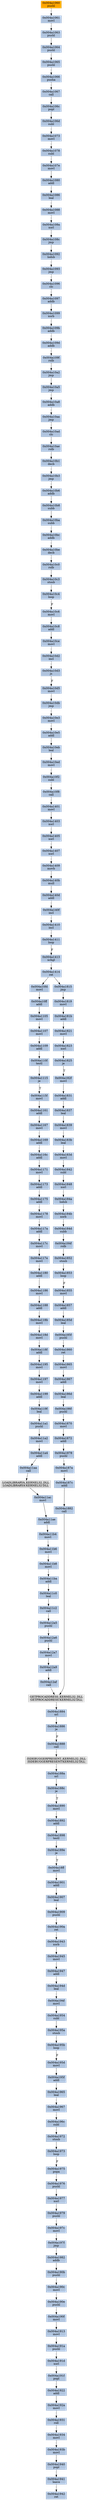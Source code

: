 strict digraph G {
	graph [bgcolor=transparent,
		name=G
	];
	node [color=lightsteelblue,
		fillcolor=lightsteelblue,
		shape=rectangle,
		style=filled
	];
	"0x004a190f"	[label="0x004a190f
movl"];
	"0x004a1913"	[label="0x004a1913
movl"];
	"0x004a190f" -> "0x004a1913"	[color="#000000"];
	"0x004a118d"	[label="0x004a118d
movl"];
	"0x004a118f"	[label="0x004a118f
addl"];
	"0x004a118d" -> "0x004a118f"	[color="#000000"];
	"0x004a197c"	[label="0x004a197c
movl"];
	"0x004a197f"	[label="0x004a197f
jmp"];
	"0x004a197c" -> "0x004a197f"	[color="#000000"];
	"0x004a194d"	[label="0x004a194d
leal"];
	"0x004a194f"	[label="0x004a194f
movl"];
	"0x004a194d" -> "0x004a194f"	[color="#000000"];
	"0x004a1410"	[label="0x004a1410
incl"];
	"0x004a1411"	[label="0x004a1411
loop"];
	"0x004a1410" -> "0x004a1411"	[color="#000000"];
	"0x004a190c"	[label="0x004a190c
movl"];
	"0x004a190e"	[label="0x004a190e
pushl"];
	"0x004a190c" -> "0x004a190e"	[color="#000000"];
	"0x004a12af"	[label="0x004a12af
call"];
	GETPROCADDRESS_KERNEL32_DLL	[color=lightgrey,
		fillcolor=lightgrey,
		label="GETPROCADDRESS_KERNEL32_DLL
GETPROCADDRESS-KERNEL32-DLL"];
	"0x004a12af" -> GETPROCADDRESS_KERNEL32_DLL	[color="#000000"];
	"0x004a1407"	[label="0x004a1407
xorl"];
	"0x004a1409"	[label="0x004a1409
movb"];
	"0x004a1407" -> "0x004a1409"	[color="#000000"];
	"0x004a1073"	[label="0x004a1073
movl"];
	"0x004a1078"	[label="0x004a1078
subl"];
	"0x004a1073" -> "0x004a1078"	[color="#000000"];
	"0x004a10ba"	[label="0x004a10ba
subb"];
	"0x004a10bc"	[label="0x004a10bc
addb"];
	"0x004a10ba" -> "0x004a10bc"	[color="#000000"];
	"0x004a191a"	[label="0x004a191a
pushl"];
	"0x004a191d"	[label="0x004a191d
xorl"];
	"0x004a191a" -> "0x004a191d"	[color="#000000"];
	"0x004a195b"	[label="0x004a195b
loop"];
	"0x004a195d"	[label="0x004a195d
movl"];
	"0x004a195b" -> "0x004a195d"	[color="#000000",
		label=F];
	"0x004a1942"	[label="0x004a1942
ret"];
	"0x004a185f"	[label="0x004a185f
pushl"];
	"0x004a1860"	[label="0x004a1860
ret"];
	"0x004a185f" -> "0x004a1860"	[color="#000000"];
	"0x004a1401"	[label="0x004a1401
movl"];
	"0x004a1403"	[label="0x004a1403
xorl"];
	"0x004a1401" -> "0x004a1403"	[color="#000000"];
	"0x004a1901"	[label="0x004a1901
addl"];
	"0x004a1907"	[label="0x004a1907
leal"];
	"0x004a1901" -> "0x004a1907"	[color="#000000"];
	"0x004a1413"	[label="0x004a1413
xchgl"];
	"0x004a1414"	[label="0x004a1414
ret"];
	"0x004a1413" -> "0x004a1414"	[color="#000000"];
	"0x004a1945"	[label="0x004a1945
movl"];
	"0x004a1947"	[label="0x004a1947
addl"];
	"0x004a1945" -> "0x004a1947"	[color="#000000"];
	"0x004a1892"	[label="0x004a1892
addl"];
	"0x004a1898"	[label="0x004a1898
testl"];
	"0x004a1892" -> "0x004a1898"	[color="#000000"];
	"0x004a1411" -> "0x004a1413"	[color="#000000",
		label=F];
	"0x004a1405"	[label="0x004a1405
xorl"];
	"0x004a1403" -> "0x004a1405"	[color="#000000"];
	"0x004a10be"	[label="0x004a10be
decb"];
	"0x004a10bc" -> "0x004a10be"	[color="#000000"];
	"0x004a140f"	[label="0x004a140f
incl"];
	"0x004a140f" -> "0x004a1410"	[color="#000000"];
	"0x004a1870"	[label="0x004a1870
movl"];
	"0x004a1872"	[label="0x004a1872
addl"];
	"0x004a1870" -> "0x004a1872"	[color="#000000"];
	"0x004a1884"	[label="0x004a1884
orl"];
	GETPROCADDRESS_KERNEL32_DLL -> "0x004a1884"	[color="#000000"];
	"0x004a1096"	[label="0x004a1096
clc"];
	"0x004a1097"	[label="0x004a1097
addb"];
	"0x004a1096" -> "0x004a1097"	[color="#000000"];
	"0x004a1188"	[label="0x004a1188
addl"];
	"0x004a118b"	[label="0x004a118b
movl"];
	"0x004a1188" -> "0x004a118b"	[color="#000000"];
	"0x004a10a2"	[label="0x004a10a2
jmp"];
	"0x004a10a5"	[label="0x004a10a5
jmp"];
	"0x004a10a2" -> "0x004a10a5"	[color="#000000"];
	"0x004a1842"	[label="0x004a1842
subl"];
	"0x004a1848"	[label="0x004a1848
xorl"];
	"0x004a1842" -> "0x004a1848"	[color="#000000"];
	"0x004a11b4"	[label="0x004a11b4
movl"];
	"0x004a11b6"	[label="0x004a11b6
movl"];
	"0x004a11b4" -> "0x004a11b6"	[color="#000000"];
	"0x004a1180"	[label="0x004a1180
addl"];
	"0x004a1186"	[label="0x004a1186
movl"];
	"0x004a1180" -> "0x004a1186"	[color="#000000"];
	"0x004a10c4"	[label="0x004a10c4
loop"];
	"0x004a10c6"	[label="0x004a10c6
movl"];
	"0x004a10c4" -> "0x004a10c6"	[color="#000000",
		label=F];
	"0x004a190b"	[label="0x004a190b
pushl"];
	"0x004a190b" -> "0x004a190c"	[color="#000000"];
	"0x004a10e3"	[label="0x004a10e3
movl"];
	"0x004a10e5"	[label="0x004a10e5
addl"];
	"0x004a10e3" -> "0x004a10e5"	[color="#000000"];
	"0x004a1195"	[label="0x004a1195
movl"];
	"0x004a118f" -> "0x004a1195"	[color="#000000"];
	"0x004a189e"	[label="0x004a189e
je"];
	"0x004a1898" -> "0x004a189e"	[color="#000000"];
	"0x004a10f8"	[label="0x004a10f8
call"];
	"0x004a10f8" -> "0x004a1401"	[color="#000000"];
	"0x004a1941"	[label="0x004a1941
leave"];
	"0x004a1941" -> "0x004a1942"	[color="#000000"];
	"0x004a192a"	[label="0x004a192a
movl"];
	"0x004a1931"	[label="0x004a1931
roll"];
	"0x004a192a" -> "0x004a1931"	[color="#000000"];
	"0x004a1063"	[label="0x004a1063
pushl"];
	"0x004a1064"	[label="0x004a1064
pushl"];
	"0x004a1063" -> "0x004a1064"	[color="#000000"];
	"0x004a140b"	[label="0x004a140b
mull"];
	"0x004a140d"	[label="0x004a140d
addl"];
	"0x004a140b" -> "0x004a140d"	[color="#000000"];
	"0x004a1099"	[label="0x004a1099
xorb"];
	"0x004a109b"	[label="0x004a109b
addb"];
	"0x004a1099" -> "0x004a109b"	[color="#000000"];
	"0x004a1171"	[label="0x004a1171
movl"];
	"0x004a1173"	[label="0x004a1173
addl"];
	"0x004a1171" -> "0x004a1173"	[color="#000000"];
	"0x004a10eb"	[label="0x004a10eb
leal"];
	"0x004a10ed"	[label="0x004a10ed
movl"];
	"0x004a10eb" -> "0x004a10ed"	[color="#000000"];
	"0x004a190a"	[label="0x004a190a
ret"];
	"0x004a1943"	[label="0x004a1943
xorb"];
	"0x004a190a" -> "0x004a1943"	[color="#000000"];
	"0x004a1821"	[label="0x004a1821
movl"];
	"0x004a1823"	[label="0x004a1823
xorl"];
	"0x004a1821" -> "0x004a1823"	[color="#000000"];
	"0x004a117a"	[label="0x004a117a
addl"];
	"0x004a117c"	[label="0x004a117c
movl"];
	"0x004a117a" -> "0x004a117c"	[color="#000000"];
	"0x004a186d"	[label="0x004a186d
leal"];
	"0x004a186f"	[label="0x004a186f
pushl"];
	"0x004a186d" -> "0x004a186f"	[color="#000000"];
	"0x004a1865"	[label="0x004a1865
movl"];
	"0x004a1867"	[label="0x004a1867
addl"];
	"0x004a1865" -> "0x004a1867"	[color="#000000"];
	"0x004a109f"	[label="0x004a109f
rolb"];
	"0x004a109f" -> "0x004a10a2"	[color="#000000"];
	"0x004a1831"	[label="0x004a1831
addl"];
	"0x004a1837"	[label="0x004a1837
leal"];
	"0x004a1831" -> "0x004a1837"	[color="#000000"];
	"0x004a1972"	[label="0x004a1972
stosb"];
	"0x004a1973"	[label="0x004a1973
loop"];
	"0x004a1972" -> "0x004a1973"	[color="#000000"];
	"0x004a10c8"	[label="0x004a10c8
addl"];
	"0x004a10c6" -> "0x004a10c8"	[color="#000000"];
	"0x004a10e5" -> "0x004a10eb"	[color="#000000"];
	"0x004a1080"	[label="0x004a1080
addl"];
	"0x004a1086"	[label="0x004a1086
leal"];
	"0x004a1080" -> "0x004a1086"	[color="#000000"];
	"0x004a109d"	[label="0x004a109d
addb"];
	"0x004a109b" -> "0x004a109d"	[color="#000000"];
	"0x004a1979"	[label="0x004a1979
pushl"];
	"0x004a1979" -> "0x004a197c"	[color="#000000"];
	"0x004a18ff"	[label="0x004a18ff
movl"];
	"0x004a189e" -> "0x004a18ff"	[color="#000000",
		label=T];
	"0x004a1178"	[label="0x004a1178
movl"];
	"0x004a1178" -> "0x004a117a"	[color="#000000"];
	"0x004a1169"	[label="0x004a1169
addl"];
	"0x004a116c"	[label="0x004a116c
addl"];
	"0x004a1169" -> "0x004a116c"	[color="#000000"];
	"0x004a10ae"	[label="0x004a10ae
rolb"];
	"0x004a10b1"	[label="0x004a10b1
decb"];
	"0x004a10ae" -> "0x004a10b1"	[color="#000000"];
	"0x004a11a2"	[label="0x004a11a2
movl"];
	"0x004a11a4"	[label="0x004a11a4
addl"];
	"0x004a11a2" -> "0x004a11a4"	[color="#000000"];
	"0x004a195f"	[label="0x004a195f
addl"];
	"0x004a1965"	[label="0x004a1965
leal"];
	"0x004a195f" -> "0x004a1965"	[color="#000000"];
	"0x004a1860" -> "0x004a1865"	[color="#000000"];
	"0x004a1161"	[label="0x004a1161
addl"];
	"0x004a1167"	[label="0x004a1167
movl"];
	"0x004a1161" -> "0x004a1167"	[color="#000000"];
	"0x004a1105"	[label="0x004a1105
movl"];
	"0x004a1107"	[label="0x004a1107
movl"];
	"0x004a1105" -> "0x004a1107"	[color="#000000"];
	"0x004a10aa"	[label="0x004a10aa
jmp"];
	"0x004a10ad"	[label="0x004a10ad
clc"];
	"0x004a10aa" -> "0x004a10ad"	[color="#000000"];
	"0x004a11b8"	[label="0x004a11b8
movl"];
	"0x004a11ba"	[label="0x004a11ba
addl"];
	"0x004a11b8" -> "0x004a11ba"	[color="#000000"];
	"0x004a119f"	[label="0x004a119f
leal"];
	"0x004a11a1"	[label="0x004a11a1
pushl"];
	"0x004a119f" -> "0x004a11a1"	[color="#000000"];
	"0x004a10b3"	[label="0x004a10b3
jmp"];
	"0x004a10b1" -> "0x004a10b3"	[color="#000000"];
	"0x004a108c"	[label="0x004a108c
jmp"];
	"0x004a1092"	[label="0x004a1092
lodsb"];
	"0x004a108c" -> "0x004a1092"	[color="#000000"];
	"0x004a1878"	[label="0x004a1878
pushl"];
	"0x004a1872" -> "0x004a1878"	[color="#000000"];
	"0x004a117e"	[label="0x004a117e
movl"];
	"0x004a117e" -> "0x004a1180"	[color="#000000"];
	"0x004a10b6"	[label="0x004a10b6
addb"];
	"0x004a10b8"	[label="0x004a10b8
subb"];
	"0x004a10b6" -> "0x004a10b8"	[color="#000000"];
	"0x004a1060"	[color=lightgrey,
		fillcolor=orange,
		label="0x004a1060
pushl"];
	"0x004a1061"	[label="0x004a1061
movl"];
	"0x004a1060" -> "0x004a1061"	[color="#000000"];
	"0x004a191f"	[label="0x004a191f
popl"];
	"0x004a191d" -> "0x004a191f"	[color="#000000"];
	"0x004a1197"	[label="0x004a1197
movl"];
	"0x004a1195" -> "0x004a1197"	[color="#000000"];
	"0x004a10d5"	[label="0x004a10d5
movl"];
	"0x004a10db"	[label="0x004a10db
jmp"];
	"0x004a10d5" -> "0x004a10db"	[color="#000000"];
	"0x004a1853"	[label="0x004a1853
loop"];
	"0x004a1855"	[label="0x004a1855
movl"];
	"0x004a1853" -> "0x004a1855"	[color="#000000",
		label=F];
	"0x004a1982"	[label="0x004a1982
addb"];
	"0x004a197f" -> "0x004a1982"	[color="#000000"];
	"0x004a181b"	[label="0x004a181b
addl"];
	"0x004a181b" -> "0x004a1821"	[color="#000000"];
	"0x004a184d"	[label="0x004a184d
subb"];
	"0x004a184f"	[label="0x004a184f
rolb"];
	"0x004a184d" -> "0x004a184f"	[color="#000000"];
	"0x004a195a"	[label="0x004a195a
stosb"];
	"0x004a195a" -> "0x004a195b"	[color="#000000"];
	"0x004a10ce"	[label="0x004a10ce
movl"];
	"0x004a10d2"	[label="0x004a10d2
incl"];
	"0x004a10ce" -> "0x004a10d2"	[color="#000000"];
	"0x004a10db" -> "0x004a10e3"	[color="#000000"];
	"0x004a1093"	[label="0x004a1093
jmp"];
	"0x004a1093" -> "0x004a1096"	[color="#000000"];
	"0x004a1867" -> "0x004a186d"	[color="#000000"];
	"0x004a1109"	[label="0x004a1109
addl"];
	"0x004a110f"	[label="0x004a110f
testl"];
	"0x004a1109" -> "0x004a110f"	[color="#000000"];
	"0x004a193b"	[label="0x004a193b
movl"];
	"0x004a1940"	[label="0x004a1940
popl"];
	"0x004a193b" -> "0x004a1940"	[color="#000000"];
	"0x004a1954"	[label="0x004a1954
subl"];
	"0x004a1954" -> "0x004a195a"	[color="#000000"];
	"0x004a10f2"	[label="0x004a10f2
subl"];
	"0x004a10ed" -> "0x004a10f2"	[color="#000000"];
	"0x004a1066"	[label="0x004a1066
pusha"];
	"0x004a1067"	[label="0x004a1067
call"];
	"0x004a1066" -> "0x004a1067"	[color="#000000"];
	"0x004a1167" -> "0x004a1169"	[color="#000000"];
	"0x004a11ae"	[label="0x004a11ae
addl"];
	"0x004a11ae" -> "0x004a11b4"	[color="#000000"];
	"0x004a12a9"	[label="0x004a12a9
addl"];
	"0x004a12a9" -> "0x004a12af"	[color="#000000"];
	"0x004a109d" -> "0x004a109f"	[color="#000000"];
	"0x004a117c" -> "0x004a117e"	[color="#000000"];
	"0x004a1097" -> "0x004a1099"	[color="#000000"];
	"0x004a11aa"	[label="0x004a11aa
call"];
	"0x004a11a4" -> "0x004a11aa"	[color="#000000"];
	"0x004a108a"	[label="0x004a108a
xorl"];
	"0x004a108a" -> "0x004a108c"	[color="#000000"];
	"0x004a10a8"	[label="0x004a10a8
addb"];
	"0x004a10a5" -> "0x004a10a8"	[color="#000000"];
	"0x004a1839"	[label="0x004a1839
movl"];
	"0x004a183b"	[label="0x004a183b
leal"];
	"0x004a1839" -> "0x004a183b"	[color="#000000"];
	"0x004a1837" -> "0x004a1839"	[color="#000000"];
	LOADLIBRARYA_KERNEL32_DLL	[color=lightgrey,
		fillcolor=lightgrey,
		label="LOADLIBRARYA_KERNEL32_DLL
LOADLIBRARYA-KERNEL32-DLL"];
	"0x004a11aa" -> LOADLIBRARYA_KERNEL32_DLL	[color="#000000"];
	"0x004a1088"	[label="0x004a1088
movl"];
	"0x004a1086" -> "0x004a1088"	[color="#000000"];
	"0x004a1088" -> "0x004a108a"	[color="#000000"];
	"0x004a1065"	[label="0x004a1065
pushl"];
	"0x004a1064" -> "0x004a1065"	[color="#000000"];
	"0x004a185d"	[label="0x004a185d
leal"];
	"0x004a185d" -> "0x004a185f"	[color="#000000"];
	"0x004a1934"	[label="0x004a1934
movl"];
	"0x004a1931" -> "0x004a1934"	[color="#000000"];
	"0x004a1819"	[label="0x004a1819
movl"];
	"0x004a1819" -> "0x004a181b"	[color="#000000"];
	"0x004a11b6" -> "0x004a11b8"	[color="#000000"];
	"0x004a1943" -> "0x004a1945"	[color="#000000"];
	"0x004a11a1" -> "0x004a11a2"	[color="#000000"];
	"0x004a1934" -> "0x004a193b"	[color="#000000"];
	"0x004a1115"	[label="0x004a1115
je"];
	"0x004a110f" -> "0x004a1115"	[color="#000000"];
	"0x004a1186" -> "0x004a1188"	[color="#000000"];
	"0x004a1909"	[label="0x004a1909
pushl"];
	"0x004a1907" -> "0x004a1909"	[color="#000000"];
	"0x004a183d"	[label="0x004a183d
movl"];
	"0x004a183d" -> "0x004a1842"	[color="#000000"];
	"0x004a187a"	[label="0x004a187a
movl"];
	"0x004a187c"	[label="0x004a187c
addl"];
	"0x004a187a" -> "0x004a187c"	[color="#000000"];
	"0x004a106c"	[label="0x004a106c
popl"];
	"0x004a106d"	[label="0x004a106d
subl"];
	"0x004a106c" -> "0x004a106d"	[color="#000000"];
	"0x004a11c0"	[label="0x004a11c0
leal"];
	"0x004a11ba" -> "0x004a11c0"	[color="#000000"];
	"0x004a118b" -> "0x004a118d"	[color="#000000"];
	"0x004a107e"	[label="0x004a107e
movl"];
	"0x004a107e" -> "0x004a1080"	[color="#000000"];
	"0x004a1107" -> "0x004a1109"	[color="#000000"];
	"0x004a190e" -> "0x004a190f"	[color="#000000"];
	"0x004a1967"	[label="0x004a1967
movl"];
	"0x004a196c"	[label="0x004a196c
subl"];
	"0x004a1967" -> "0x004a196c"	[color="#000000"];
	"0x004a10ad" -> "0x004a10ae"	[color="#000000"];
	"0x004a11c2"	[label="0x004a11c2
call"];
	"0x004a11c0" -> "0x004a11c2"	[color="#000000"];
	"0x004a182f"	[label="0x004a182f
movl"];
	"0x004a182f" -> "0x004a1831"	[color="#000000"];
	"0x004a1976"	[label="0x004a1976
pushl"];
	"0x004a1977"	[label="0x004a1977
xorl"];
	"0x004a1976" -> "0x004a1977"	[color="#000000"];
	"0x004a1061" -> "0x004a1063"	[color="#000000"];
	"0x004a10d3"	[label="0x004a10d3
js"];
	"0x004a10d2" -> "0x004a10d3"	[color="#000000"];
	"0x004a1175"	[label="0x004a1175
addl"];
	"0x004a1173" -> "0x004a1175"	[color="#000000"];
	"0x004a12a7"	[label="0x004a12a7
movl"];
	"0x004a12a7" -> "0x004a12a9"	[color="#000000"];
	"0x004a1965" -> "0x004a1967"	[color="#000000"];
	"0x004a194f" -> "0x004a1954"	[color="#000000"];
	"0x004a1882"	[label="0x004a1882
call"];
	"0x004a187c" -> "0x004a1882"	[color="#000000"];
	"0x004a183b" -> "0x004a183d"	[color="#000000"];
	"0x004a1405" -> "0x004a1407"	[color="#000000"];
	"0x004a10fd"	[label="0x004a10fd
movl"];
	"0x004a10ff"	[label="0x004a10ff
addl"];
	"0x004a10fd" -> "0x004a10ff"	[color="#000000"];
	"0x004a10c3"	[label="0x004a10c3
stosb"];
	"0x004a10c3" -> "0x004a10c4"	[color="#000000"];
	"0x004a186f" -> "0x004a1870"	[color="#000000"];
	"0x004a115f"	[label="0x004a115f
movl"];
	"0x004a115f" -> "0x004a1161"	[color="#000000"];
	"0x004a188a"	[label="0x004a188a
orl"];
	"0x004a188c"	[label="0x004a188c
je"];
	"0x004a188a" -> "0x004a188c"	[color="#000000"];
	"0x004a10d3" -> "0x004a10d5"	[color="#000000",
		label=F];
	"0x004a1852"	[label="0x004a1852
stosb"];
	"0x004a1852" -> "0x004a1853"	[color="#000000"];
	"0x004a1414" -> "0x004a10fd"	[color="#000000"];
	"0x004a1815"	[label="0x004a1815
jmp"];
	"0x004a1414" -> "0x004a1815"	[color="#000000"];
	"0x004a1825"	[label="0x004a1825
je"];
	"0x004a1825" -> "0x004a182f"	[color="#000000",
		label=T];
	"0x004a1823" -> "0x004a1825"	[color="#000000"];
	"0x004a1815" -> "0x004a1819"	[color="#000000"];
	"0x004a1982" -> "0x004a190b"	[color="#000000"];
	"0x004a1115" -> "0x004a115f"	[color="#000000",
		label=T];
	"0x004a1913" -> "0x004a191a"	[color="#000000"];
	"0x004a1922"	[label="0x004a1922
addl"];
	"0x004a1922" -> "0x004a192a"	[color="#000000"];
	"0x004a184a"	[label="0x004a184a
lodsb"];
	"0x004a1848" -> "0x004a184a"	[color="#000000"];
	"0x004a10f2" -> "0x004a10f8"	[color="#000000"];
	"0x004a1067" -> "0x004a106c"	[color="#000000"];
	"0x004a1175" -> "0x004a1178"	[color="#000000"];
	"0x004a140d" -> "0x004a140f"	[color="#000000"];
	"0x004a1975"	[label="0x004a1975
popa"];
	"0x004a1975" -> "0x004a1976"	[color="#000000"];
	"0x004a116c" -> "0x004a1171"	[color="#000000"];
	"0x004a11ac"	[label="0x004a11ac
movl"];
	"0x004a11ac" -> "0x004a11ae"	[color="#000000"];
	"0x004a1857"	[label="0x004a1857
addl"];
	"0x004a1855" -> "0x004a1857"	[color="#000000"];
	"0x004a195d" -> "0x004a195f"	[color="#000000"];
	"0x004a1886"	[label="0x004a1886
je"];
	"0x004a1884" -> "0x004a1886"	[color="#000000"];
	"0x004a1940" -> "0x004a1941"	[color="#000000"];
	"0x004a1199"	[label="0x004a1199
addl"];
	"0x004a1199" -> "0x004a119f"	[color="#000000"];
	"0x004a1857" -> "0x004a185d"	[color="#000000"];
	"0x004a184b"	[label="0x004a184b
xorb"];
	"0x004a184b" -> "0x004a184d"	[color="#000000"];
	"0x004a1078" -> "0x004a107e"	[color="#000000"];
	"0x004a184f" -> "0x004a1852"	[color="#000000"];
	"0x004a1888"	[label="0x004a1888
call"];
	ISDEBUGGERPRESENT_KERNEL32_DLL	[color=lightgrey,
		fillcolor=lightgrey,
		label="ISDEBUGGERPRESENT_KERNEL32_DLL
ISDEBUGGERPRESENT-KERNEL32-DLL"];
	"0x004a1888" -> ISDEBUGGERPRESENT_KERNEL32_DLL	[color="#000000"];
	"0x004a1909" -> "0x004a190a"	[color="#000000"];
	"0x004a12a5"	[label="0x004a12a5
pushl"];
	"0x004a11c2" -> "0x004a12a5"	[color="#000000"];
	LOADLIBRARYA_KERNEL32_DLL -> "0x004a11ac"	[color="#000000"];
	"0x004a1886" -> "0x004a1888"	[color="#000000",
		label=F];
	"0x004a1065" -> "0x004a1066"	[color="#000000"];
	"0x004a10c0"	[label="0x004a10c0
rolb"];
	"0x004a10c0" -> "0x004a10c3"	[color="#000000"];
	"0x004a1409" -> "0x004a140b"	[color="#000000"];
	"0x004a196c" -> "0x004a1972"	[color="#000000"];
	"0x004a12a6"	[label="0x004a12a6
pushl"];
	"0x004a12a6" -> "0x004a12a7"	[color="#000000"];
	"0x004a1092" -> "0x004a1093"	[color="#000000"];
	"0x004a18ff" -> "0x004a1901"	[color="#000000"];
	"0x004a10c8" -> "0x004a10ce"	[color="#000000"];
	ISDEBUGGERPRESENT_KERNEL32_DLL -> "0x004a188a"	[color="#000000"];
	"0x004a184a" -> "0x004a184b"	[color="#000000"];
	"0x004a10ff" -> "0x004a1105"	[color="#000000"];
	"0x004a1977" -> "0x004a1979"	[color="#000000"];
	"0x004a1890"	[label="0x004a1890
movl"];
	"0x004a188c" -> "0x004a1890"	[color="#000000",
		label=T];
	"0x004a1947" -> "0x004a194d"	[color="#000000"];
	"0x004a1890" -> "0x004a1892"	[color="#000000"];
	"0x004a10be" -> "0x004a10c0"	[color="#000000"];
	"0x004a10a8" -> "0x004a10aa"	[color="#000000"];
	"0x004a12a5" -> "0x004a12a6"	[color="#000000"];
	"0x004a106d" -> "0x004a1073"	[color="#000000"];
	"0x004a10b8" -> "0x004a10ba"	[color="#000000"];
	"0x004a10b3" -> "0x004a10b6"	[color="#000000"];
	"0x004a1882" -> GETPROCADDRESS_KERNEL32_DLL	[color="#000000"];
	"0x004a1878" -> "0x004a187a"	[color="#000000"];
	"0x004a191f" -> "0x004a1922"	[color="#000000"];
	"0x004a1973" -> "0x004a1975"	[color="#000000",
		label=F];
	"0x004a1197" -> "0x004a1199"	[color="#000000"];
}
